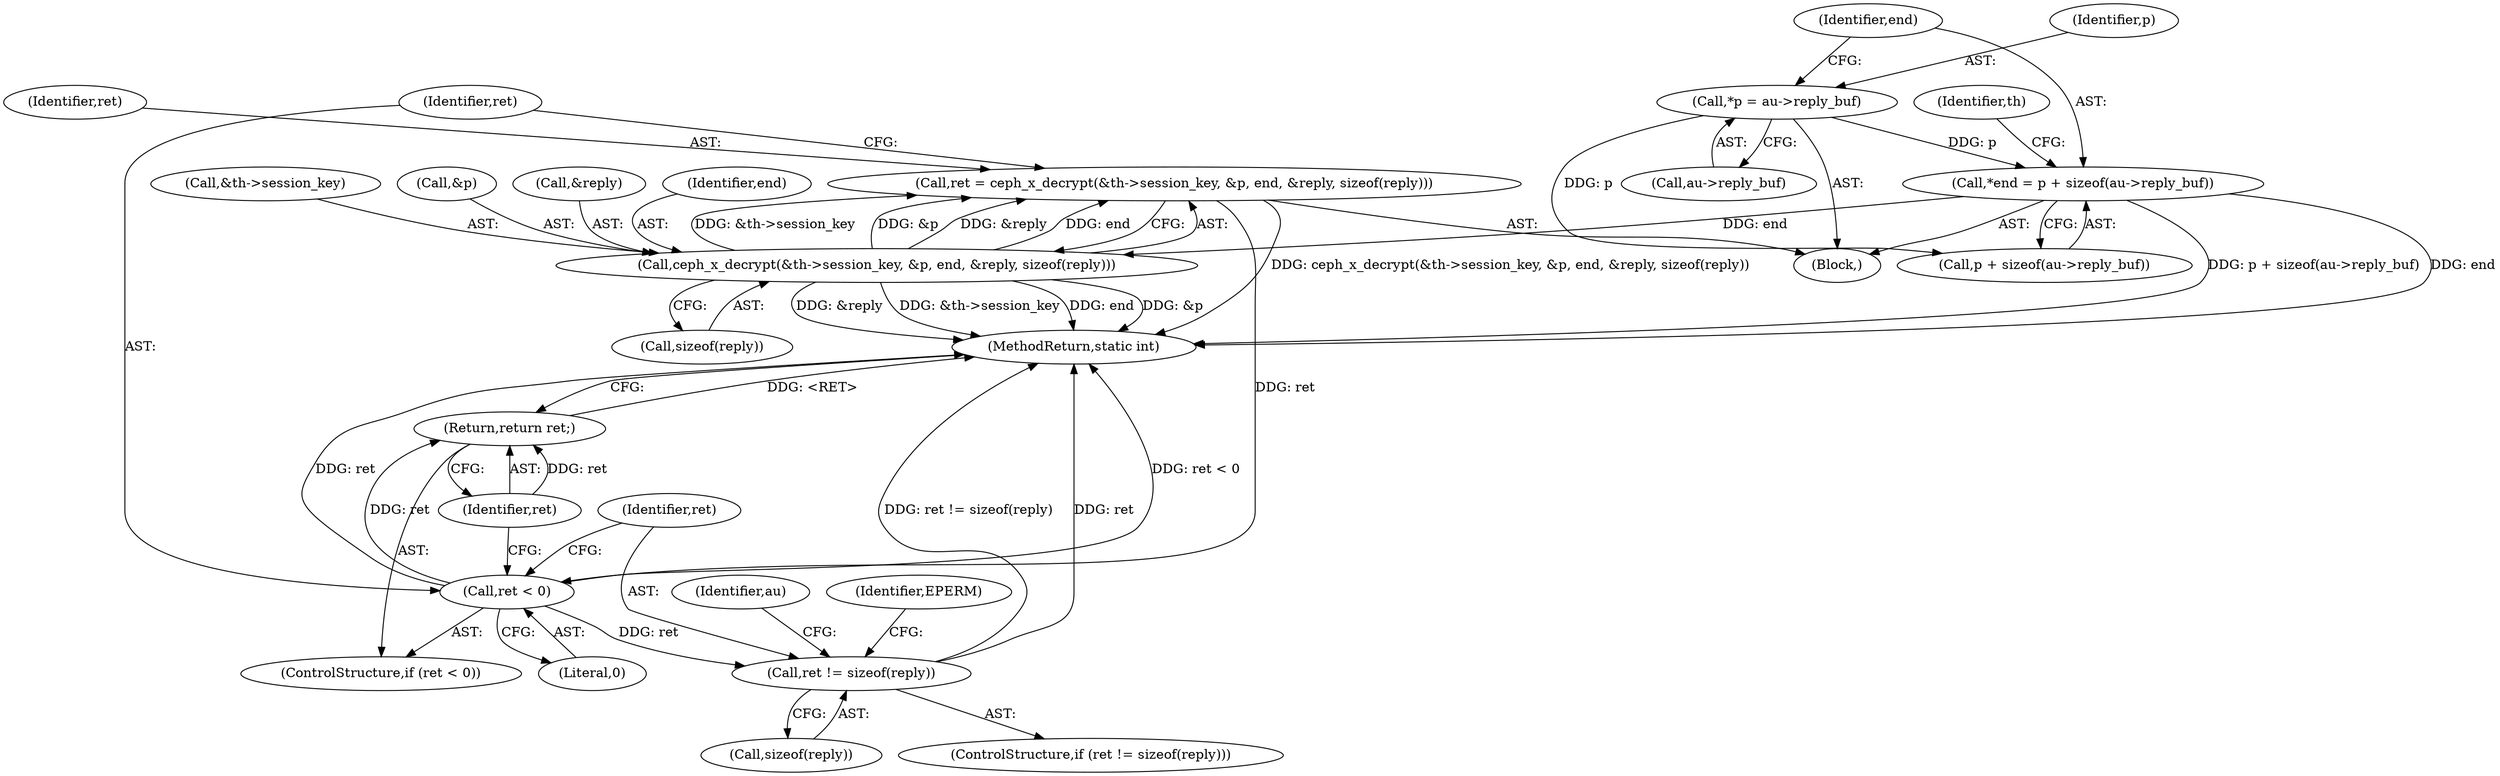 digraph "0_linux_c27a3e4d667fdcad3db7b104f75659478e0c68d8_1@API" {
"1000145" [label="(Call,ret = ceph_x_decrypt(&th->session_key, &p, end, &reply, sizeof(reply)))"];
"1000147" [label="(Call,ceph_x_decrypt(&th->session_key, &p, end, &reply, sizeof(reply)))"];
"1000124" [label="(Call,*end = p + sizeof(au->reply_buf))"];
"1000118" [label="(Call,*p = au->reply_buf)"];
"1000160" [label="(Call,ret < 0)"];
"1000163" [label="(Return,return ret;)"];
"1000166" [label="(Call,ret != sizeof(reply))"];
"1000118" [label="(Call,*p = au->reply_buf)"];
"1000146" [label="(Identifier,ret)"];
"1000148" [label="(Call,&th->session_key)"];
"1000125" [label="(Identifier,end)"];
"1000163" [label="(Return,return ret;)"];
"1000119" [label="(Identifier,p)"];
"1000159" [label="(ControlStructure,if (ret < 0))"];
"1000152" [label="(Call,&p)"];
"1000177" [label="(Identifier,au)"];
"1000124" [label="(Call,*end = p + sizeof(au->reply_buf))"];
"1000104" [label="(Block,)"];
"1000145" [label="(Call,ret = ceph_x_decrypt(&th->session_key, &p, end, &reply, sizeof(reply)))"];
"1000164" [label="(Identifier,ret)"];
"1000172" [label="(Identifier,EPERM)"];
"1000167" [label="(Identifier,ret)"];
"1000204" [label="(MethodReturn,static int)"];
"1000160" [label="(Call,ret < 0)"];
"1000155" [label="(Call,&reply)"];
"1000161" [label="(Identifier,ret)"];
"1000120" [label="(Call,au->reply_buf)"];
"1000133" [label="(Identifier,th)"];
"1000162" [label="(Literal,0)"];
"1000168" [label="(Call,sizeof(reply))"];
"1000154" [label="(Identifier,end)"];
"1000166" [label="(Call,ret != sizeof(reply))"];
"1000147" [label="(Call,ceph_x_decrypt(&th->session_key, &p, end, &reply, sizeof(reply)))"];
"1000165" [label="(ControlStructure,if (ret != sizeof(reply)))"];
"1000126" [label="(Call,p + sizeof(au->reply_buf))"];
"1000157" [label="(Call,sizeof(reply))"];
"1000145" -> "1000104"  [label="AST: "];
"1000145" -> "1000147"  [label="CFG: "];
"1000146" -> "1000145"  [label="AST: "];
"1000147" -> "1000145"  [label="AST: "];
"1000161" -> "1000145"  [label="CFG: "];
"1000145" -> "1000204"  [label="DDG: ceph_x_decrypt(&th->session_key, &p, end, &reply, sizeof(reply))"];
"1000147" -> "1000145"  [label="DDG: &th->session_key"];
"1000147" -> "1000145"  [label="DDG: &p"];
"1000147" -> "1000145"  [label="DDG: &reply"];
"1000147" -> "1000145"  [label="DDG: end"];
"1000145" -> "1000160"  [label="DDG: ret"];
"1000147" -> "1000157"  [label="CFG: "];
"1000148" -> "1000147"  [label="AST: "];
"1000152" -> "1000147"  [label="AST: "];
"1000154" -> "1000147"  [label="AST: "];
"1000155" -> "1000147"  [label="AST: "];
"1000157" -> "1000147"  [label="AST: "];
"1000147" -> "1000204"  [label="DDG: &th->session_key"];
"1000147" -> "1000204"  [label="DDG: end"];
"1000147" -> "1000204"  [label="DDG: &p"];
"1000147" -> "1000204"  [label="DDG: &reply"];
"1000124" -> "1000147"  [label="DDG: end"];
"1000124" -> "1000104"  [label="AST: "];
"1000124" -> "1000126"  [label="CFG: "];
"1000125" -> "1000124"  [label="AST: "];
"1000126" -> "1000124"  [label="AST: "];
"1000133" -> "1000124"  [label="CFG: "];
"1000124" -> "1000204"  [label="DDG: p + sizeof(au->reply_buf)"];
"1000124" -> "1000204"  [label="DDG: end"];
"1000118" -> "1000124"  [label="DDG: p"];
"1000118" -> "1000104"  [label="AST: "];
"1000118" -> "1000120"  [label="CFG: "];
"1000119" -> "1000118"  [label="AST: "];
"1000120" -> "1000118"  [label="AST: "];
"1000125" -> "1000118"  [label="CFG: "];
"1000118" -> "1000126"  [label="DDG: p"];
"1000160" -> "1000159"  [label="AST: "];
"1000160" -> "1000162"  [label="CFG: "];
"1000161" -> "1000160"  [label="AST: "];
"1000162" -> "1000160"  [label="AST: "];
"1000164" -> "1000160"  [label="CFG: "];
"1000167" -> "1000160"  [label="CFG: "];
"1000160" -> "1000204"  [label="DDG: ret < 0"];
"1000160" -> "1000204"  [label="DDG: ret"];
"1000160" -> "1000163"  [label="DDG: ret"];
"1000160" -> "1000166"  [label="DDG: ret"];
"1000163" -> "1000159"  [label="AST: "];
"1000163" -> "1000164"  [label="CFG: "];
"1000164" -> "1000163"  [label="AST: "];
"1000204" -> "1000163"  [label="CFG: "];
"1000163" -> "1000204"  [label="DDG: <RET>"];
"1000164" -> "1000163"  [label="DDG: ret"];
"1000166" -> "1000165"  [label="AST: "];
"1000166" -> "1000168"  [label="CFG: "];
"1000167" -> "1000166"  [label="AST: "];
"1000168" -> "1000166"  [label="AST: "];
"1000172" -> "1000166"  [label="CFG: "];
"1000177" -> "1000166"  [label="CFG: "];
"1000166" -> "1000204"  [label="DDG: ret != sizeof(reply)"];
"1000166" -> "1000204"  [label="DDG: ret"];
}
